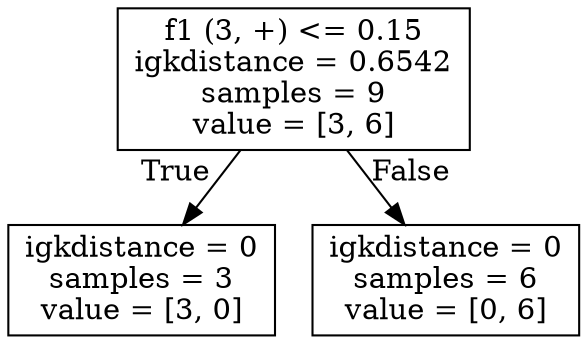 digraph Tree {
node [shape=box] ;
0 [label="f1 (3, +) <= 0.15\nigkdistance = 0.6542\nsamples = 9\nvalue = [3, 6]"] ;
1 [label="igkdistance = 0\nsamples = 3\nvalue = [3, 0]"] ;
0 -> 1 [labeldistance=2.5, labelangle=45, headlabel="True"] ;
2 [label="igkdistance = 0\nsamples = 6\nvalue = [0, 6]"] ;
0 -> 2 [labeldistance=2.5, labelangle=-45, headlabel="False"] ;
}


digraph Tree {
node [shape=box] ;
0 [label="f5 (10, -) <= 0.05\nigkdistance = 0.6542\nsamples = 9\nvalue = [3, 6]"] ;
1 [label="igkdistance = 0\nsamples = 3\nvalue = [3, 0]"] ;
0 -> 1 [labeldistance=2.5, labelangle=45, headlabel="True"] ;
2 [label="igkdistance = 0\nsamples = 6\nvalue = [0, 6]"] ;
0 -> 2 [labeldistance=2.5, labelangle=-45, headlabel="False"] ;
}


digraph Tree {
node [shape=box] ;
0 [label="f2 (4, -) <= 0.25\nigkdistance = 0.2991\nsamples = 9\nvalue = [3, 6]"] ;
1 [label="f4 (9, +) <= 0.4\nigkdistance = 0.8226\nsamples = 5\nvalue = [3, 2]"] ;
0 -> 1 [labeldistance=2.5, labelangle=45, headlabel="True"] ;
3 [label="igkdistance = 0\nsamples = 3\nvalue = [3, 0]"] ;
1 -> 3 ;
4 [label="igkdistance = 0\nsamples = 2\nvalue = [0, 2]"] ;
1 -> 4 ;
2 [label="igkdistance = 0\nsamples = 4\nvalue = [0, 4]"] ;
0 -> 2 [labeldistance=2.5, labelangle=-45, headlabel="False"] ;
}


digraph Tree {
node [shape=box] ;
0 [label="f3 (6, -) <= 0.05\nigkdistance = 0.2699\nsamples = 9\nvalue = [3, 6]"] ;
1 [label="f3 (7, +) <= 0.3\nigkdistance = 0.7478\nsamples = 5\nvalue = [3, 2]"] ;
0 -> 1 [labeldistance=2.5, labelangle=45, headlabel="True"] ;
3 [label="igkdistance = 0\nsamples = 3\nvalue = [3, 0]"] ;
1 -> 3 ;
4 [label="igkdistance = 0\nsamples = 2\nvalue = [0, 2]"] ;
1 -> 4 ;
2 [label="igkdistance = 0\nsamples = 4\nvalue = [0, 4]"] ;
0 -> 2 [labeldistance=2.5, labelangle=-45, headlabel="False"] ;
}


digraph Tree {
node [shape=box] ;
0 [label="f4 (8, -) <= 0.05\nigkdistance = 0.1405\nsamples = 9\nvalue = [3, 6]"] ;
1 [label="f7 (15, +) <= 0.05\nigkdistance = 0.2218\nsamples = 8\nvalue = [2, 6]"] ;
0 -> 1 [labeldistance=2.5, labelangle=45, headlabel="True"] ;
3 [label="f2 (5, +) <= 0.15\nigkdistance = 0.2337\nsamples = 4\nvalue = [2, 2]"] ;
1 -> 3 ;
5 [label="igkdistance = 0\nsamples = 3\nvalue = [2, 1]"] ;
3 -> 5 ;
6 [label="igkdistance = 0\nsamples = 1\nvalue = [0, 1]"] ;
3 -> 6 ;
4 [label="igkdistance = 0\nsamples = 4\nvalue = [0, 4]"] ;
1 -> 4 ;
2 [label="igkdistance = 0\nsamples = 1\nvalue = [1, 0]"] ;
0 -> 2 [labeldistance=2.5, labelangle=-45, headlabel="False"] ;
}


digraph Tree {
node [shape=box] ;
0 [label="f4 (8, -) <= 0.05\nigkdistance = 0.1405\nsamples = 9\nvalue = [3, 6]"] ;
1 [label="f0 (0, -) <= 0.05\nigkdistance = 0.0873\nsamples = 8\nvalue = [2, 6]"] ;
0 -> 1 [labeldistance=2.5, labelangle=45, headlabel="True"] ;
3 [label="igkdistance = 0\nsamples = 6\nvalue = [2, 4]"] ;
1 -> 3 ;
4 [label="igkdistance = 0\nsamples = 2\nvalue = [0, 2]"] ;
1 -> 4 ;
2 [label="igkdistance = 0\nsamples = 1\nvalue = [1, 0]"] ;
0 -> 2 [labeldistance=2.5, labelangle=-45, headlabel="False"] ;
}


digraph Tree {
node [shape=box] ;
0 [label="f4 (8, -) <= 0.05\nigkdistance = 0.1405\nsamples = 9\nvalue = [3, 6]"] ;
1 [label="f6 (12, -) <= 0.05\nigkdistance = 0.0399\nsamples = 8\nvalue = [2, 6]"] ;
0 -> 1 [labeldistance=2.5, labelangle=45, headlabel="True"] ;
3 [label="igkdistance = 0\nsamples = 7\nvalue = [2, 5]"] ;
1 -> 3 ;
4 [label="igkdistance = 0\nsamples = 1\nvalue = [0, 1]"] ;
1 -> 4 ;
2 [label="igkdistance = 0\nsamples = 1\nvalue = [1, 0]"] ;
0 -> 2 [labeldistance=2.5, labelangle=-45, headlabel="False"] ;
}


digraph Tree {
node [shape=box] ;
0 [label="f4 (8, -) <= 0.05\nigkdistance = 0.1405\nsamples = 9\nvalue = [3, 6]"] ;
1 [label="igkdistance = 0\nsamples = 8\nvalue = [2, 6]"] ;
0 -> 1 [labeldistance=2.5, labelangle=45, headlabel="True"] ;
2 [label="igkdistance = 0\nsamples = 1\nvalue = [1, 0]"] ;
0 -> 2 [labeldistance=2.5, labelangle=-45, headlabel="False"] ;
}


digraph Tree {
node [shape=box] ;
0 [label="f5 (11, +) <= 0.05\nigkdistance = 0.1405\nsamples = 9\nvalue = [3, 6]"] ;
1 [label="igkdistance = 0\nsamples = 8\nvalue = [2, 6]"] ;
0 -> 1 [labeldistance=2.5, labelangle=45, headlabel="True"] ;
2 [label="igkdistance = 0\nsamples = 1\nvalue = [1, 0]"] ;
0 -> 2 [labeldistance=2.5, labelangle=-45, headlabel="False"] ;
}



